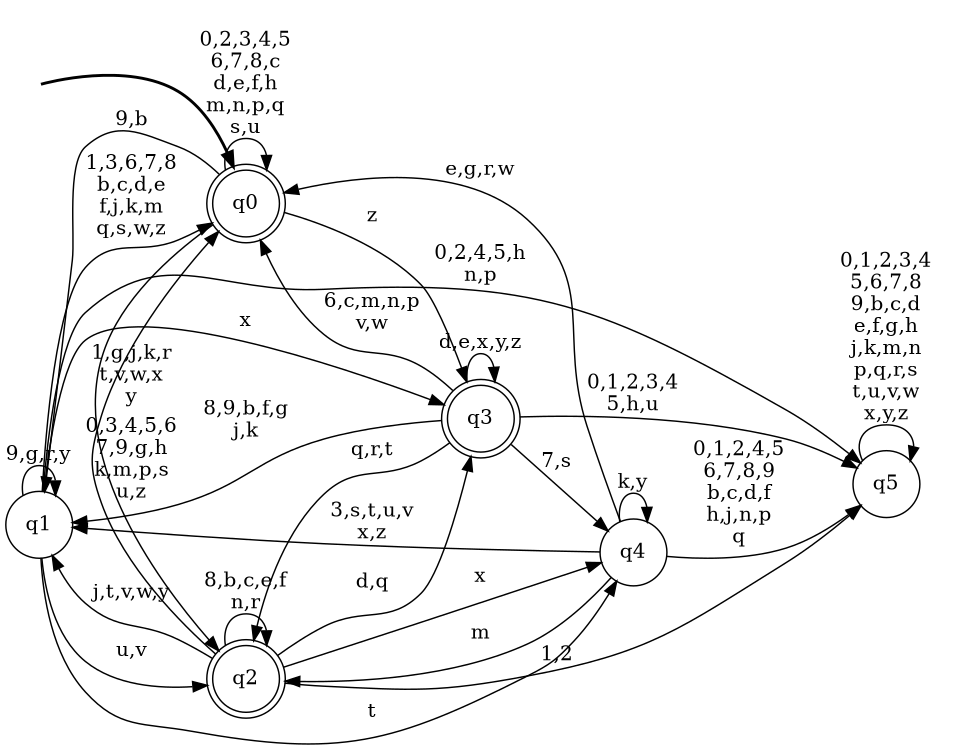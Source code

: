 digraph BlueStar {
__start0 [style = invis, shape = none, label = "", width = 0, height = 0];

rankdir=LR;
size="8,5";

s0 [style="rounded,filled", color="black", fillcolor="white" shape="doublecircle", label="q0"];
s1 [style="filled", color="black", fillcolor="white" shape="circle", label="q1"];
s2 [style="rounded,filled", color="black", fillcolor="white" shape="doublecircle", label="q2"];
s3 [style="rounded,filled", color="black", fillcolor="white" shape="doublecircle", label="q3"];
s4 [style="filled", color="black", fillcolor="white" shape="circle", label="q4"];
s5 [style="filled", color="black", fillcolor="white" shape="circle", label="q5"];
subgraph cluster_main { 
	graph [pad=".75", ranksep="0.15", nodesep="0.15"];
	 style=invis; 
	__start0 -> s0 [penwidth=2];
}
s0 -> s0 [label="0,2,3,4,5\n6,7,8,c\nd,e,f,h\nm,n,p,q\ns,u"];
s0 -> s1 [label="9,b"];
s0 -> s2 [label="1,g,j,k,r\nt,v,w,x\ny"];
s0 -> s3 [label="z"];
s1 -> s0 [label="1,3,6,7,8\nb,c,d,e\nf,j,k,m\nq,s,w,z"];
s1 -> s1 [label="9,g,r,y"];
s1 -> s2 [label="u,v"];
s1 -> s3 [label="x"];
s1 -> s4 [label="t"];
s1 -> s5 [label="0,2,4,5,h\nn,p"];
s2 -> s0 [label="0,3,4,5,6\n7,9,g,h\nk,m,p,s\nu,z"];
s2 -> s1 [label="j,t,v,w,y"];
s2 -> s2 [label="8,b,c,e,f\nn,r"];
s2 -> s3 [label="d,q"];
s2 -> s4 [label="x"];
s2 -> s5 [label="1,2"];
s3 -> s0 [label="6,c,m,n,p\nv,w"];
s3 -> s1 [label="8,9,b,f,g\nj,k"];
s3 -> s2 [label="q,r,t"];
s3 -> s3 [label="d,e,x,y,z"];
s3 -> s4 [label="7,s"];
s3 -> s5 [label="0,1,2,3,4\n5,h,u"];
s4 -> s0 [label="e,g,r,w"];
s4 -> s1 [label="3,s,t,u,v\nx,z"];
s4 -> s2 [label="m"];
s4 -> s4 [label="k,y"];
s4 -> s5 [label="0,1,2,4,5\n6,7,8,9\nb,c,d,f\nh,j,n,p\nq"];
s5 -> s5 [label="0,1,2,3,4\n5,6,7,8\n9,b,c,d\ne,f,g,h\nj,k,m,n\np,q,r,s\nt,u,v,w\nx,y,z"];

}